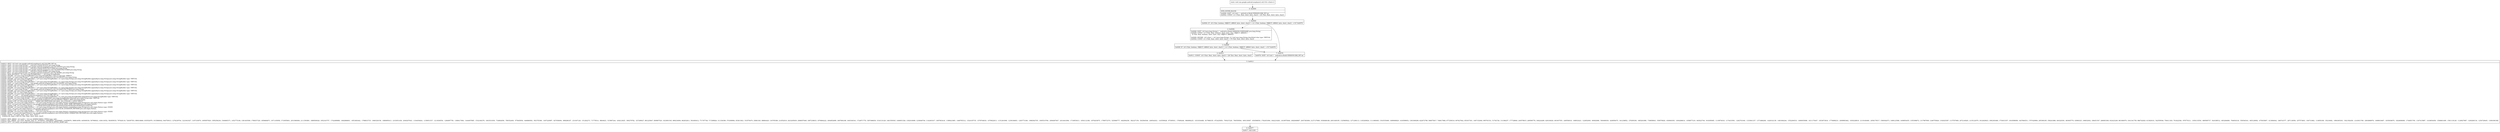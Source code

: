 digraph "CFG forcom.google.android.exoplayer2.util.Util.\<clinit\>()V" {
Node_0 [shape=record,label="{0\:\ 0x0000|MTH_ENTER_BLOCK\l|0x0000: SGET  (r0 I:int) =  android.os.Build.VERSION.SDK_INT int \l0x0002: CONST  (r1 I:?[int, float, short, byte, char]) = (25 ?[int, float, short, byte, char]) \l}"];
Node_1 [shape=record,label="{1\:\ 0x0004|0x0004: IF  (r0 I:?[int, boolean, OBJECT, ARRAY, byte, short, char]) != (r1 I:?[int, boolean, OBJECT, ARRAY, byte, short, char])  \-\> B:7:0x0078 \l}"];
Node_2 [shape=record,label="{2\:\ 0x0006|0x0006: SGET  (r0 I:java.lang.String) =  android.os.Build.VERSION.CODENAME java.lang.String \l0x0008: CONST  (r1 I:?[int, float, boolean, short, byte, char, OBJECT, ARRAY]) = \l  (0 ?[int, float, boolean, short, byte, char, OBJECT, ARRAY])\l \l0x0009: INVOKE  (r0 I:char) = (r0 I:java.lang.String), (r1 I:int) java.lang.String.charAt(int):char type: VIRTUAL \l0x000d: CONST  (r1 I:?[int, float, short, byte, char]) = (79 ?[int, float, short, byte, char]) \l}"];
Node_3 [shape=record,label="{3\:\ 0x000f|0x000f: IF  (r0 I:?[int, boolean, OBJECT, ARRAY, byte, short, char]) != (r1 I:?[int, boolean, OBJECT, ARRAY, byte, short, char])  \-\> B:7:0x0078 \l}"];
Node_4 [shape=record,label="{4\:\ 0x0011|0x0011: CONST  (r0 I:?[int, float, short, byte, char]) = (26 ?[int, float, short, byte, char]) \l}"];
Node_5 [shape=record,label="{5\:\ 0x0013|0x0013: SPUT  (r0 I:int) com.google.android.exoplayer2.util.Util.SDK_INT int \l0x0015: SGET  (r0 I:java.lang.String) =  android.os.Build.DEVICE java.lang.String \l0x0017: SPUT  (r0 I:java.lang.String) com.google.android.exoplayer2.util.Util.DEVICE java.lang.String \l0x0019: SGET  (r0 I:java.lang.String) =  android.os.Build.MANUFACTURER java.lang.String \l0x001b: SPUT  (r0 I:java.lang.String) com.google.android.exoplayer2.util.Util.MANUFACTURER java.lang.String \l0x001d: SGET  (r0 I:java.lang.String) =  android.os.Build.MODEL java.lang.String \l0x001f: SPUT  (r0 I:java.lang.String) com.google.android.exoplayer2.util.Util.MODEL java.lang.String \l0x0021: NEW_INSTANCE  (r0 I:java.lang.StringBuilder) =  java.lang.StringBuilder \l0x0023: INVOKE  (r0 I:java.lang.StringBuilder) java.lang.StringBuilder.\<init\>():void type: DIRECT \l0x0026: SGET  (r1 I:java.lang.String) =  com.google.android.exoplayer2.util.Util.DEVICE java.lang.String \l0x0028: INVOKE  (r0 I:java.lang.StringBuilder) = (r0 I:java.lang.StringBuilder), (r1 I:java.lang.String) java.lang.StringBuilder.append(java.lang.String):java.lang.StringBuilder type: VIRTUAL \l0x002c: CONST_STR  (r1 I:java.lang.String) =  \", \" \l0x002e: INVOKE  (r0 I:java.lang.StringBuilder) = (r0 I:java.lang.StringBuilder), (r1 I:java.lang.String) java.lang.StringBuilder.append(java.lang.String):java.lang.StringBuilder type: VIRTUAL \l0x0032: SGET  (r1 I:java.lang.String) =  com.google.android.exoplayer2.util.Util.MODEL java.lang.String \l0x0034: INVOKE  (r0 I:java.lang.StringBuilder) = (r0 I:java.lang.StringBuilder), (r1 I:java.lang.String) java.lang.StringBuilder.append(java.lang.String):java.lang.StringBuilder type: VIRTUAL \l0x0038: CONST_STR  (r1 I:java.lang.String) =  \", \" \l0x003a: INVOKE  (r0 I:java.lang.StringBuilder) = (r0 I:java.lang.StringBuilder), (r1 I:java.lang.String) java.lang.StringBuilder.append(java.lang.String):java.lang.StringBuilder type: VIRTUAL \l0x003e: SGET  (r1 I:java.lang.String) =  com.google.android.exoplayer2.util.Util.MANUFACTURER java.lang.String \l0x0040: INVOKE  (r0 I:java.lang.StringBuilder) = (r0 I:java.lang.StringBuilder), (r1 I:java.lang.String) java.lang.StringBuilder.append(java.lang.String):java.lang.StringBuilder type: VIRTUAL \l0x0044: CONST_STR  (r1 I:java.lang.String) =  \", \" \l0x0046: INVOKE  (r0 I:java.lang.StringBuilder) = (r0 I:java.lang.StringBuilder), (r1 I:java.lang.String) java.lang.StringBuilder.append(java.lang.String):java.lang.StringBuilder type: VIRTUAL \l0x004a: SGET  (r1 I:int) =  com.google.android.exoplayer2.util.Util.SDK_INT int \l0x004c: INVOKE  (r0 I:java.lang.StringBuilder) = (r0 I:java.lang.StringBuilder), (r1 I:int) java.lang.StringBuilder.append(int):java.lang.StringBuilder type: VIRTUAL \l0x0050: INVOKE  (r0 I:java.lang.String) = (r0 I:java.lang.StringBuilder) java.lang.StringBuilder.toString():java.lang.String type: VIRTUAL \l0x0054: SPUT  (r0 I:java.lang.String) com.google.android.exoplayer2.util.Util.DEVICE_DEBUG_INFO java.lang.String \l0x0056: CONST_STR  (r0 I:java.lang.String) =  \"(dddd)\-(dd)\-(dd)[Tt](dd):(dd):(dd)([.,](d+))?([Zz]\|((+\|\-)(d?d):?(dd)))?\" \l0x0058: INVOKE  (r0 I:java.util.regex.Pattern) = (r0 I:java.lang.String) java.util.regex.Pattern.compile(java.lang.String):java.util.regex.Pattern type: STATIC \l0x005c: SPUT  (r0 I:java.util.regex.Pattern) com.google.android.exoplayer2.util.Util.XS_DATE_TIME_PATTERN java.util.regex.Pattern \l0x005e: CONST_STR  (r0 I:java.lang.String) =  \"^(\-)?P(([0\-9]*)Y)?(([0\-9]*)M)?(([0\-9]*)D)?(T(([0\-9]*)H)?(([0\-9]*)M)?(([0\-9.]*)S)?)?$\" \l0x0060: INVOKE  (r0 I:java.util.regex.Pattern) = (r0 I:java.lang.String) java.util.regex.Pattern.compile(java.lang.String):java.util.regex.Pattern type: STATIC \l0x0064: SPUT  (r0 I:java.util.regex.Pattern) com.google.android.exoplayer2.util.Util.XS_DURATION_PATTERN java.util.regex.Pattern \l0x0066: CONST_STR  (r0 I:java.lang.String) =  \"%([A\-Fa\-f0\-9]\{2\})\" \l0x0068: INVOKE  (r0 I:java.util.regex.Pattern) = (r0 I:java.lang.String) java.util.regex.Pattern.compile(java.lang.String):java.util.regex.Pattern type: STATIC \l0x006c: SPUT  (r0 I:java.util.regex.Pattern) com.google.android.exoplayer2.util.Util.ESCAPED_CHARACTER_PATTERN java.util.regex.Pattern \l0x006e: CONST  (r0 I:?[int, float, short, byte, char]) = \l  (256(0x100, float:3.59E\-43) ?[int, float, short, byte, char])\l \l0x0070: NEW_ARRAY  (r0 I:int[]) = (r0 I:int A[IMMUTABLE_TYPE]) type: int[] \l0x0072: FILL_ARRAY  (r0 I:?[int, float][]), data: [0, 79764919, 159529838, 222504665, 319059676, 398814059, 445009330, 507990021, 638119352, 583659535, 797628118, 726387553, 890018660, 835552979, 1015980042, 944750013, 1276238704, 1221641927, 1167319070, 1095957929, 1595256236, 1540665371, 1452775106, 1381403509, 1780037320, 1859660671, 1671105958, 1733955601, 2031960084, 2111593891, 1889500026, 1952343757, \-1742489888, \-1662866601, \-1851683442, \-1788833735, \-1960329156, \-1880695413, \-2103051438, \-2040207643, \-1104454824, \-1159051537, \-1213636554, \-1284997759, \-1389417084, \-1444007885, \-1532160278, \-1603531939, \-734892656, \-789352409, \-575645954, \-646886583, \-952755380, \-1007220997, \-827056094, \-898286187, \-231047128, \-151282273, \-71779514, \-8804623, \-515967244, \-436212925, \-390279782, \-327299027, 881225847, 809987520, 1023691545, 969234094, 662832811, 591600412, 771767749, 717299826, 311336399, 374308984, 453813921, 533576470, 25881363, 88864420, 134795389, 214552010, 2023205639, 2086057648, 1897238633, 1976864222, 1804852699, 1867694188, 1645340341, 1724971778, 1587496639, 1516133128, 1461550545, 1406951526, 1302016099, 1230646740, 1142491917, 1087903418, \-1398421865, \-1469785312, \-1524105735, \-1578704818, \-1079922613, \-1151291908, \-1239184603, \-1293773166, \-1968362705, \-1905510760, \-2094067647, \-2014441994, \-1716953613, \-1654112188, \-1876203875, \-1796572374, \-525066777, \-462094256, \-382327159, \-302564546, \-206542021, \-143559028, \-97365931, \-17609246, \-960696225, \-1031934488, \-817968335, \-872425850, \-709327229, \-780559564, \-600130067, \-654598054, 1762451694, 1842216281, 1619975040, 1682949687, 2047383090, 2127137669, 1938468188, 2001449195, 1325665622, 1271206113, 1183200824, 1111960463, 1543535498, 1489069629, 1434599652, 1363369299, 622672798, 568075817, 748617968, 677256519, 907627842, 853037301, 1067152940, 995781531, 51762726, 131386257, 177728840, 240578815, 269590778, 349224269, 429104020, 491947555, \-248556018, \-168932423, \-122852000, \-60002089, \-500490030, \-420856475, \-341238852, \-278395381, \-685261898, \-739858943, \-559578920, \-630940305, \-1004286614, \-1058877219, \-845023740, \-916395085, \-1119974018, \-1174433591, \-1262701040, \-1333941337, \-1371866206, \-1426332139, \-1481064244, \-1552294533, \-1690935098, \-1611170447, \-1833673816, \-1770699233, \-2009983462, \-1930228819, \-2119160460, \-2056179517, 1569362073, 1498123566, 1409854455, 1355396672, 1317987909, 1246755826, 1192025387, 1137557660, 2072149281, 2135122070, 1912620623, 1992383480, 1753615357, 1816598090, 1627664531, 1707420964, 295390185, 358241886, 404320391, 483945776, 43990325, 106832002, 186451547, 266083308, 932423249, 861060070, 1041341759, 986742920, 613929101, 542559546, 756411363, 701822548, \-978770311, \-1050133554, \-869589737, \-924188512, \-693284699, \-764654318, \-550540341, \-605129092, \-475935807, \-413084042, \-366743377, \-287118056, \-257573603, \-194731862, \-114850189, \-35218492, \-1984365303, \-1921392450, \-2143631769, \-2063868976, \-1698919467, \-1635936670, \-1824608069, \-1744851700, \-1347415887, \-1418654458, \-1506661409, \-1561119128, \-1129027987, \-1200260134, \-1254728445, \-1309196108] \l0x0075: SPUT  (r0 I:int[]) com.google.android.exoplayer2.util.Util.CRC32_BYTES_MSBF int[] \l}"];
Node_6 [shape=record,label="{6\:\ 0x0077|0x0077: RETURN   \l}"];
Node_7 [shape=record,label="{7\:\ 0x0078|0x0078: SGET  (r0 I:int) =  android.os.Build.VERSION.SDK_INT int \l}"];
MethodNode[shape=record,label="{static void com.google.android.exoplayer2.util.Util.\<clinit\>() }"];
MethodNode -> Node_0;
Node_0 -> Node_1;
Node_1 -> Node_2[style=dashed];
Node_1 -> Node_7;
Node_2 -> Node_3;
Node_3 -> Node_4[style=dashed];
Node_3 -> Node_7;
Node_4 -> Node_5;
Node_5 -> Node_6;
Node_7 -> Node_5;
}

